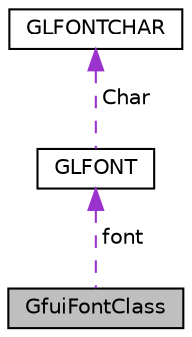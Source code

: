 digraph "GfuiFontClass"
{
  edge [fontname="Helvetica",fontsize="10",labelfontname="Helvetica",labelfontsize="10"];
  node [fontname="Helvetica",fontsize="10",shape=record];
  Node1 [label="GfuiFontClass",height=0.2,width=0.4,color="black", fillcolor="grey75", style="filled", fontcolor="black"];
  Node2 -> Node1 [dir="back",color="darkorchid3",fontsize="10",style="dashed",label=" font" ,fontname="Helvetica"];
  Node2 [label="GLFONT",height=0.2,width=0.4,color="black", fillcolor="white", style="filled",URL="$struct_g_l_f_o_n_t.html"];
  Node3 -> Node2 [dir="back",color="darkorchid3",fontsize="10",style="dashed",label=" Char" ,fontname="Helvetica"];
  Node3 [label="GLFONTCHAR",height=0.2,width=0.4,color="black", fillcolor="white", style="filled",URL="$struct_g_l_f_o_n_t_c_h_a_r.html"];
}
